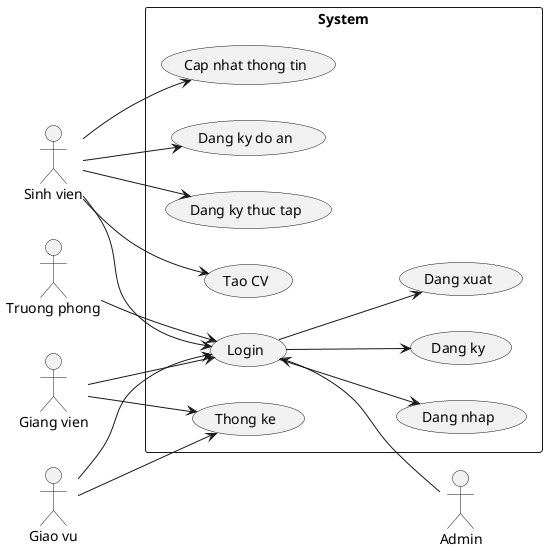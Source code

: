 @startuml usecase

left to right direction
actor "Sinh vien" as sv
actor "Giang vien" as gv
actor "Giao vu" as giv
actor "Truong phong" as tp

rectangle System {
  usecase "Login" as lg 
  usecase "Dang nhap" as dn 
  usecase "Dang ky" as dk 
  usecase "Dang xuat" as dx 
  lg --> dn
  lg --> dk 
  lg --> dx

  usecase "Cap nhat thong tin" as update
  usecase "Thong ke" as prop 
  usecase "Dang ky do an" as register
  usecase "Dang ky thuc tap" as logwork
  usecase "Tao CV" as CV
}
giv --> lg
giv --> prop

gv --> lg
gv --> prop

tp --> lg

sv --> lg
sv --> update
sv --> register
sv --> logwork
sv --> CV

actor "Admin" as ad
lg <-- ad
@enduml
